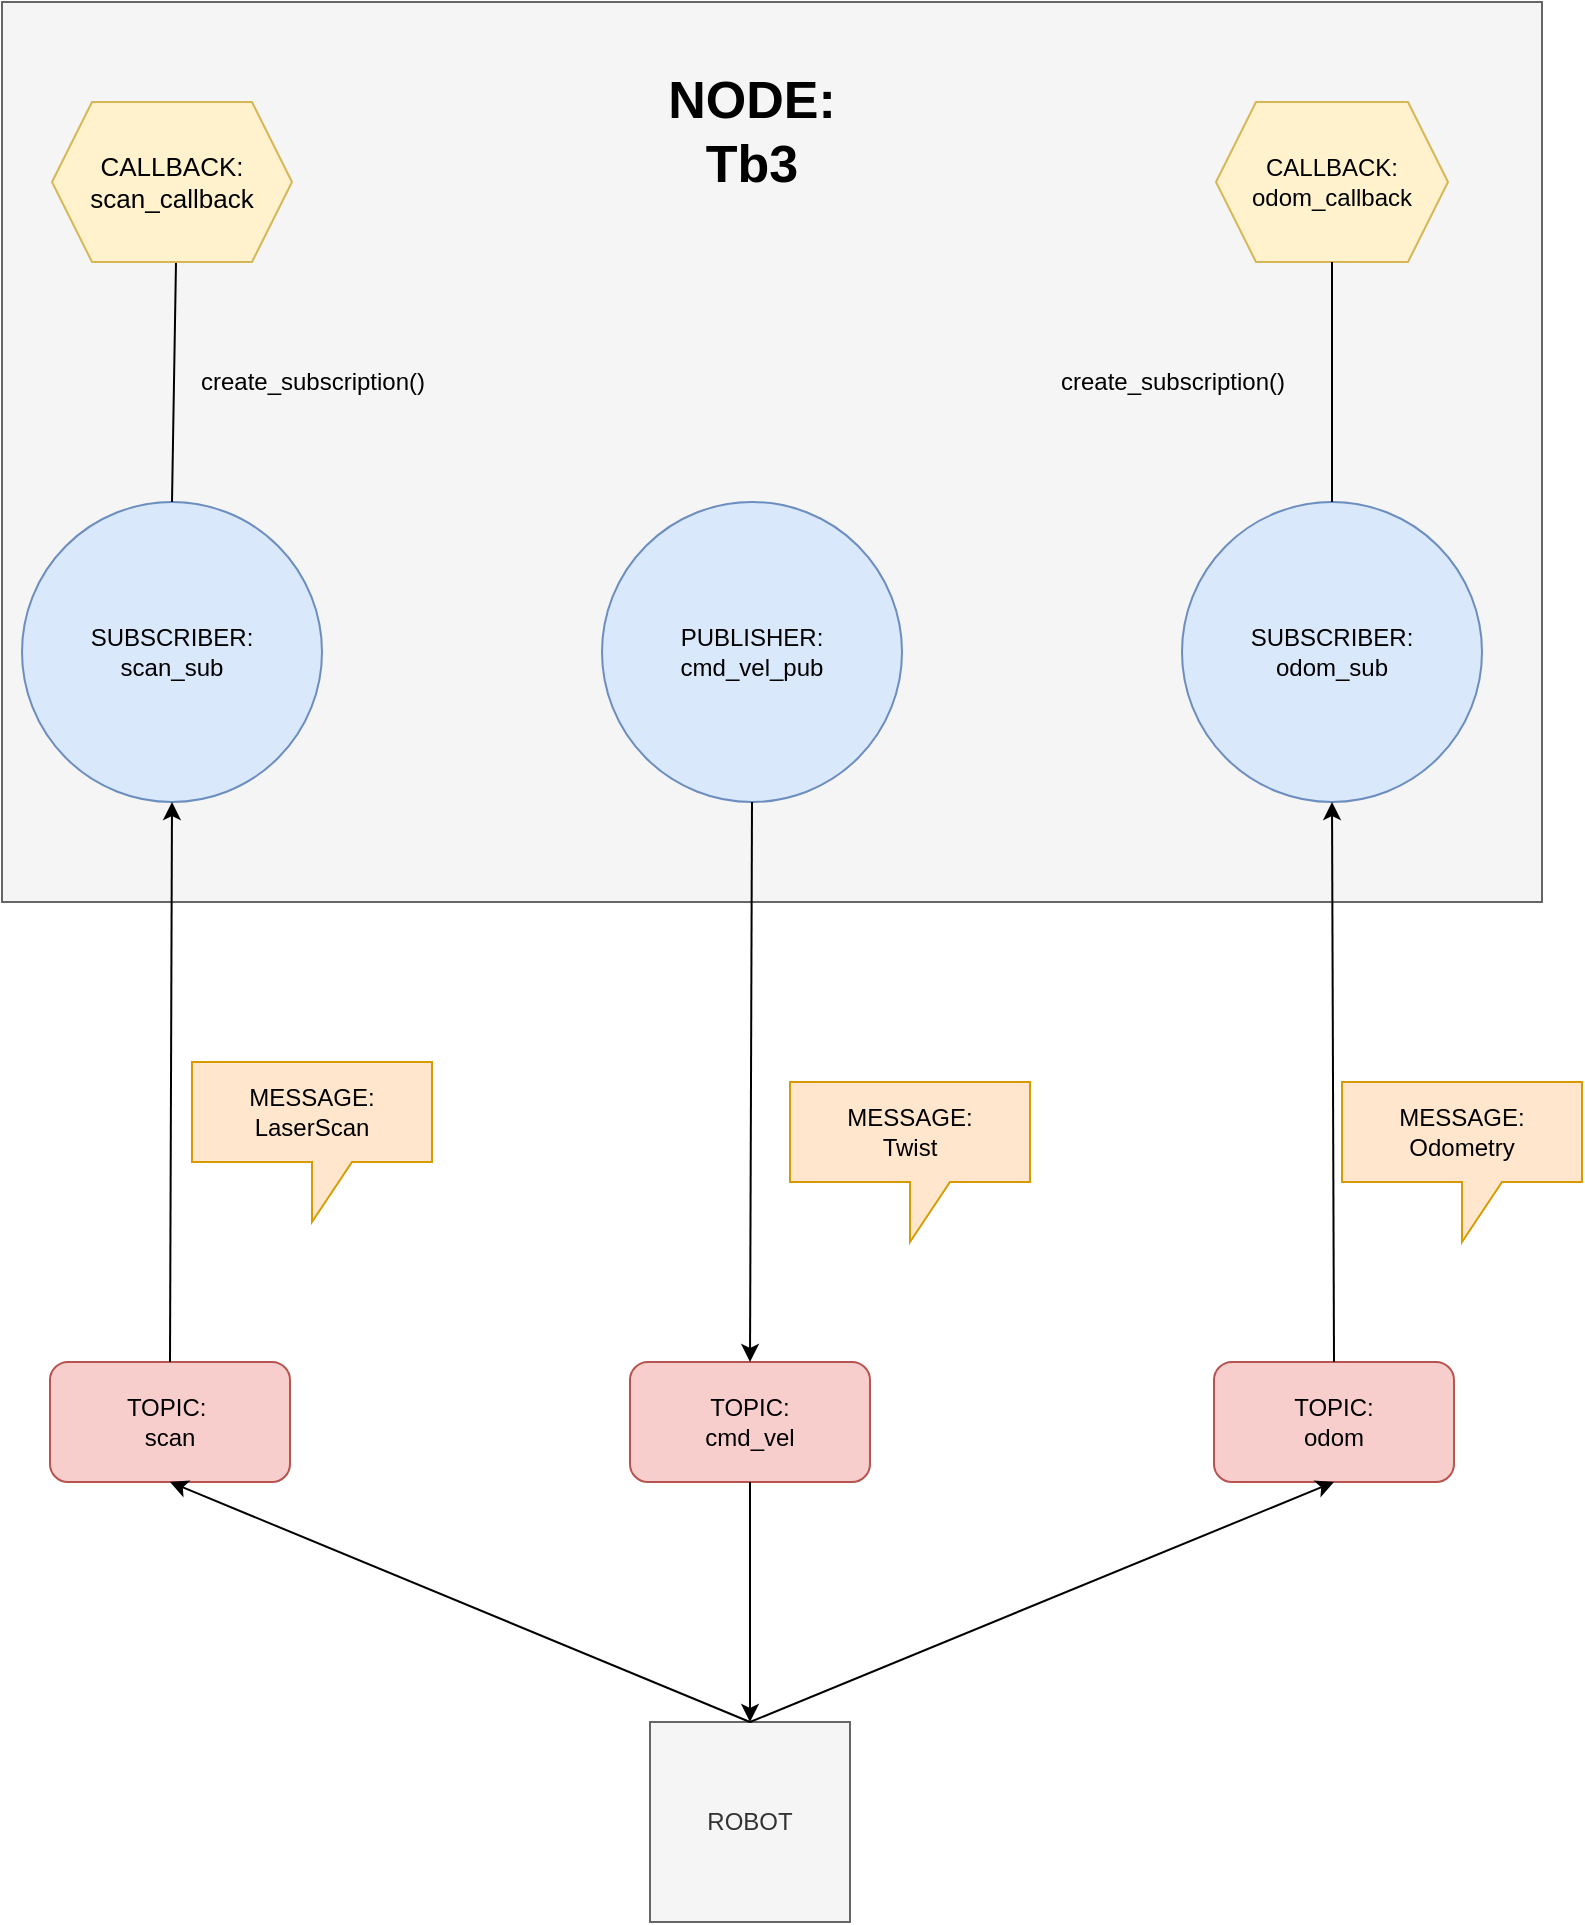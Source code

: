 <mxfile version="18.1.1" type="device"><diagram id="Lbg133o5dlRV2-vQw0L5" name="Page-1"><mxGraphModel dx="2062" dy="1122" grid="1" gridSize="10" guides="1" tooltips="1" connect="1" arrows="1" fold="1" page="1" pageScale="1" pageWidth="827" pageHeight="1169" math="0" shadow="0"><root><mxCell id="0"/><mxCell id="1" parent="0"/><mxCell id="0H0w-u9ZECrqMZkPn2P9-5" value="" style="rounded=0;whiteSpace=wrap;html=1;fontSize=26;fillColor=#f5f5f5;fontColor=#333333;strokeColor=#666666;" parent="1" vertex="1"><mxGeometry x="20" y="30" width="770" height="450" as="geometry"/></mxCell><mxCell id="-GZOuRZCWXleKDb7jHWF-2" value="PUBLISHER:&lt;br&gt;cmd_vel_pub" style="ellipse;whiteSpace=wrap;html=1;aspect=fixed;fillColor=#dae8fc;strokeColor=#6c8ebf;" parent="1" vertex="1"><mxGeometry x="320" y="280" width="150" height="150" as="geometry"/></mxCell><mxCell id="-GZOuRZCWXleKDb7jHWF-3" value="SUBSCRIBER:&lt;br&gt;scan_sub" style="ellipse;whiteSpace=wrap;html=1;aspect=fixed;fillColor=#dae8fc;strokeColor=#6c8ebf;" parent="1" vertex="1"><mxGeometry x="30" y="280" width="150" height="150" as="geometry"/></mxCell><mxCell id="-GZOuRZCWXleKDb7jHWF-4" value="SUBSCRIBER:&lt;br&gt;odom_sub" style="ellipse;whiteSpace=wrap;html=1;aspect=fixed;fillColor=#dae8fc;strokeColor=#6c8ebf;" parent="1" vertex="1"><mxGeometry x="610" y="280" width="150" height="150" as="geometry"/></mxCell><mxCell id="-GZOuRZCWXleKDb7jHWF-5" value="MESSAGE: LaserScan" style="shape=callout;whiteSpace=wrap;html=1;perimeter=calloutPerimeter;fillColor=#ffe6cc;strokeColor=#d79b00;" parent="1" vertex="1"><mxGeometry x="115" y="560" width="120" height="80" as="geometry"/></mxCell><mxCell id="-GZOuRZCWXleKDb7jHWF-6" value="MESSAGE:&lt;br&gt;Twist" style="shape=callout;whiteSpace=wrap;html=1;perimeter=calloutPerimeter;fillColor=#ffe6cc;strokeColor=#d79b00;" parent="1" vertex="1"><mxGeometry x="414" y="570" width="120" height="80" as="geometry"/></mxCell><mxCell id="-GZOuRZCWXleKDb7jHWF-7" value="MESSAGE:&lt;br&gt;Odometry" style="shape=callout;whiteSpace=wrap;html=1;perimeter=calloutPerimeter;fillColor=#ffe6cc;strokeColor=#d79b00;" parent="1" vertex="1"><mxGeometry x="690" y="570" width="120" height="80" as="geometry"/></mxCell><mxCell id="-GZOuRZCWXleKDb7jHWF-8" value="TOPIC:&lt;br&gt;cmd_vel" style="rounded=1;whiteSpace=wrap;html=1;fillColor=#f8cecc;strokeColor=#b85450;" parent="1" vertex="1"><mxGeometry x="334" y="710" width="120" height="60" as="geometry"/></mxCell><mxCell id="-GZOuRZCWXleKDb7jHWF-9" value="TOPIC:&amp;nbsp;&lt;br&gt;scan" style="rounded=1;whiteSpace=wrap;html=1;fillColor=#f8cecc;strokeColor=#b85450;" parent="1" vertex="1"><mxGeometry x="44" y="710" width="120" height="60" as="geometry"/></mxCell><mxCell id="-GZOuRZCWXleKDb7jHWF-10" value="TOPIC:&lt;br&gt;odom" style="rounded=1;whiteSpace=wrap;html=1;fillColor=#f8cecc;strokeColor=#b85450;" parent="1" vertex="1"><mxGeometry x="626" y="710" width="120" height="60" as="geometry"/></mxCell><mxCell id="-GZOuRZCWXleKDb7jHWF-11" value="ROBOT" style="whiteSpace=wrap;html=1;aspect=fixed;fillColor=#f5f5f5;fontColor=#333333;strokeColor=#666666;" parent="1" vertex="1"><mxGeometry x="344" y="890" width="100" height="100" as="geometry"/></mxCell><mxCell id="-GZOuRZCWXleKDb7jHWF-12" value="" style="endArrow=classic;html=1;rounded=0;exitX=0.5;exitY=1;exitDx=0;exitDy=0;entryX=0.5;entryY=0;entryDx=0;entryDy=0;" parent="1" source="-GZOuRZCWXleKDb7jHWF-2" target="-GZOuRZCWXleKDb7jHWF-8" edge="1"><mxGeometry width="50" height="50" relative="1" as="geometry"><mxPoint x="390" y="410" as="sourcePoint"/><mxPoint x="440" y="360" as="targetPoint"/></mxGeometry></mxCell><mxCell id="-GZOuRZCWXleKDb7jHWF-13" value="" style="endArrow=classic;html=1;rounded=0;exitX=0.5;exitY=1;exitDx=0;exitDy=0;" parent="1" source="-GZOuRZCWXleKDb7jHWF-8" edge="1"><mxGeometry width="50" height="50" relative="1" as="geometry"><mxPoint x="389" y="290" as="sourcePoint"/><mxPoint x="394" y="890" as="targetPoint"/></mxGeometry></mxCell><mxCell id="-GZOuRZCWXleKDb7jHWF-19" value="" style="endArrow=classic;html=1;rounded=0;exitX=0.5;exitY=0;exitDx=0;exitDy=0;entryX=0.5;entryY=1;entryDx=0;entryDy=0;" parent="1" source="-GZOuRZCWXleKDb7jHWF-11" target="-GZOuRZCWXleKDb7jHWF-9" edge="1"><mxGeometry width="50" height="50" relative="1" as="geometry"><mxPoint x="344" y="720" as="sourcePoint"/><mxPoint x="439" y="240" as="targetPoint"/></mxGeometry></mxCell><mxCell id="-GZOuRZCWXleKDb7jHWF-20" value="" style="endArrow=classic;html=1;rounded=0;exitX=0.5;exitY=0;exitDx=0;exitDy=0;entryX=0.5;entryY=1;entryDx=0;entryDy=0;" parent="1" source="-GZOuRZCWXleKDb7jHWF-11" target="-GZOuRZCWXleKDb7jHWF-10" edge="1"><mxGeometry width="50" height="50" relative="1" as="geometry"><mxPoint x="444" y="720" as="sourcePoint"/><mxPoint x="439" y="240" as="targetPoint"/></mxGeometry></mxCell><mxCell id="-GZOuRZCWXleKDb7jHWF-21" value="" style="endArrow=classic;html=1;rounded=0;exitX=0.5;exitY=0;exitDx=0;exitDy=0;entryX=0.5;entryY=1;entryDx=0;entryDy=0;" parent="1" source="-GZOuRZCWXleKDb7jHWF-9" target="-GZOuRZCWXleKDb7jHWF-3" edge="1"><mxGeometry width="50" height="50" relative="1" as="geometry"><mxPoint x="390" y="410" as="sourcePoint"/><mxPoint x="440" y="360" as="targetPoint"/></mxGeometry></mxCell><mxCell id="-GZOuRZCWXleKDb7jHWF-22" value="" style="endArrow=classic;html=1;rounded=0;exitX=0.5;exitY=0;exitDx=0;exitDy=0;entryX=0.5;entryY=1;entryDx=0;entryDy=0;" parent="1" source="-GZOuRZCWXleKDb7jHWF-10" target="-GZOuRZCWXleKDb7jHWF-4" edge="1"><mxGeometry width="50" height="50" relative="1" as="geometry"><mxPoint x="390" y="410" as="sourcePoint"/><mxPoint x="440" y="360" as="targetPoint"/></mxGeometry></mxCell><mxCell id="GKBqpUffW3UaZmGi2U0o-4" value="CALLBACK:&lt;br&gt;odom_callback" style="shape=hexagon;perimeter=hexagonPerimeter2;whiteSpace=wrap;html=1;fixedSize=1;fillColor=#fff2cc;strokeColor=#d6b656;" parent="1" vertex="1"><mxGeometry x="627" y="80" width="116" height="80" as="geometry"/></mxCell><mxCell id="GKBqpUffW3UaZmGi2U0o-5" value="" style="endArrow=none;html=1;rounded=0;exitX=0.5;exitY=1;exitDx=0;exitDy=0;entryX=0.5;entryY=0;entryDx=0;entryDy=0;" parent="1" source="GKBqpUffW3UaZmGi2U0o-4" target="-GZOuRZCWXleKDb7jHWF-4" edge="1"><mxGeometry width="50" height="50" relative="1" as="geometry"><mxPoint x="401" y="270" as="sourcePoint"/><mxPoint x="451" y="220" as="targetPoint"/></mxGeometry></mxCell><mxCell id="GKBqpUffW3UaZmGi2U0o-6" value="" style="endArrow=none;html=1;rounded=0;exitX=0.5;exitY=1;exitDx=0;exitDy=0;entryX=0.5;entryY=0;entryDx=0;entryDy=0;" parent="1" target="-GZOuRZCWXleKDb7jHWF-3" edge="1"><mxGeometry width="50" height="50" relative="1" as="geometry"><mxPoint x="107" y="160" as="sourcePoint"/><mxPoint x="201" y="160" as="targetPoint"/></mxGeometry></mxCell><mxCell id="GKBqpUffW3UaZmGi2U0o-8" value="CALLBACK:&lt;br&gt;scan_callback" style="shape=hexagon;perimeter=hexagonPerimeter2;whiteSpace=wrap;html=1;fixedSize=1;fontSize=13;fillColor=#fff2cc;strokeColor=#d6b656;" parent="1" vertex="1"><mxGeometry x="45" y="80" width="120" height="80" as="geometry"/></mxCell><mxCell id="0H0w-u9ZECrqMZkPn2P9-1" value="create_subscription()" style="text;html=1;align=center;verticalAlign=middle;resizable=0;points=[];autosize=1;strokeColor=none;fillColor=none;" parent="1" vertex="1"><mxGeometry x="110" y="210" width="130" height="20" as="geometry"/></mxCell><mxCell id="0H0w-u9ZECrqMZkPn2P9-2" value="create_subscription()" style="text;html=1;align=center;verticalAlign=middle;resizable=0;points=[];autosize=1;strokeColor=none;fillColor=none;" parent="1" vertex="1"><mxGeometry x="540" y="210" width="130" height="20" as="geometry"/></mxCell><mxCell id="0H0w-u9ZECrqMZkPn2P9-4" value="NODE: Tb3" style="text;html=1;strokeColor=none;fillColor=none;align=center;verticalAlign=middle;whiteSpace=wrap;rounded=0;fontSize=26;fontStyle=1" parent="1" vertex="1"><mxGeometry x="365" y="80" width="60" height="30" as="geometry"/></mxCell></root></mxGraphModel></diagram></mxfile>